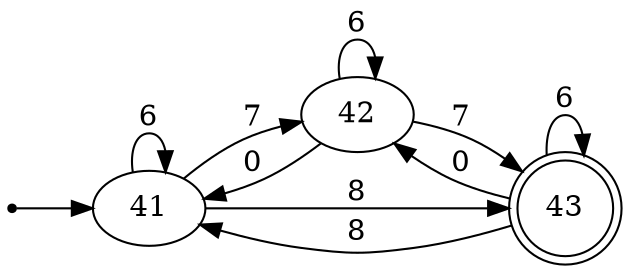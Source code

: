 digraph{

rankdir=LR;
inic[shape=point];

inic->41;

41->41 [label="6"];
41->42 [label="7"];
41->43 [label="8"];
42->41 [label="0"];
42->42 [label="6"];
42->43 [label="7"];
43->41 [label="8"];
43->42 [label="0"];
43->43 [label="6"];

43[shape=doublecircle];
}
